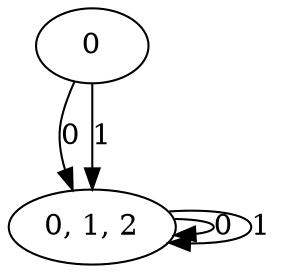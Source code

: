 digraph G{
"0"
"0, 1, 2"
    "0"->"0, 1, 2" [label=0]
    "0"->"0, 1, 2" [label=1]
    "0, 1, 2"->"0, 1, 2" [label=0]
    "0, 1, 2"->"0, 1, 2" [label=1]
}